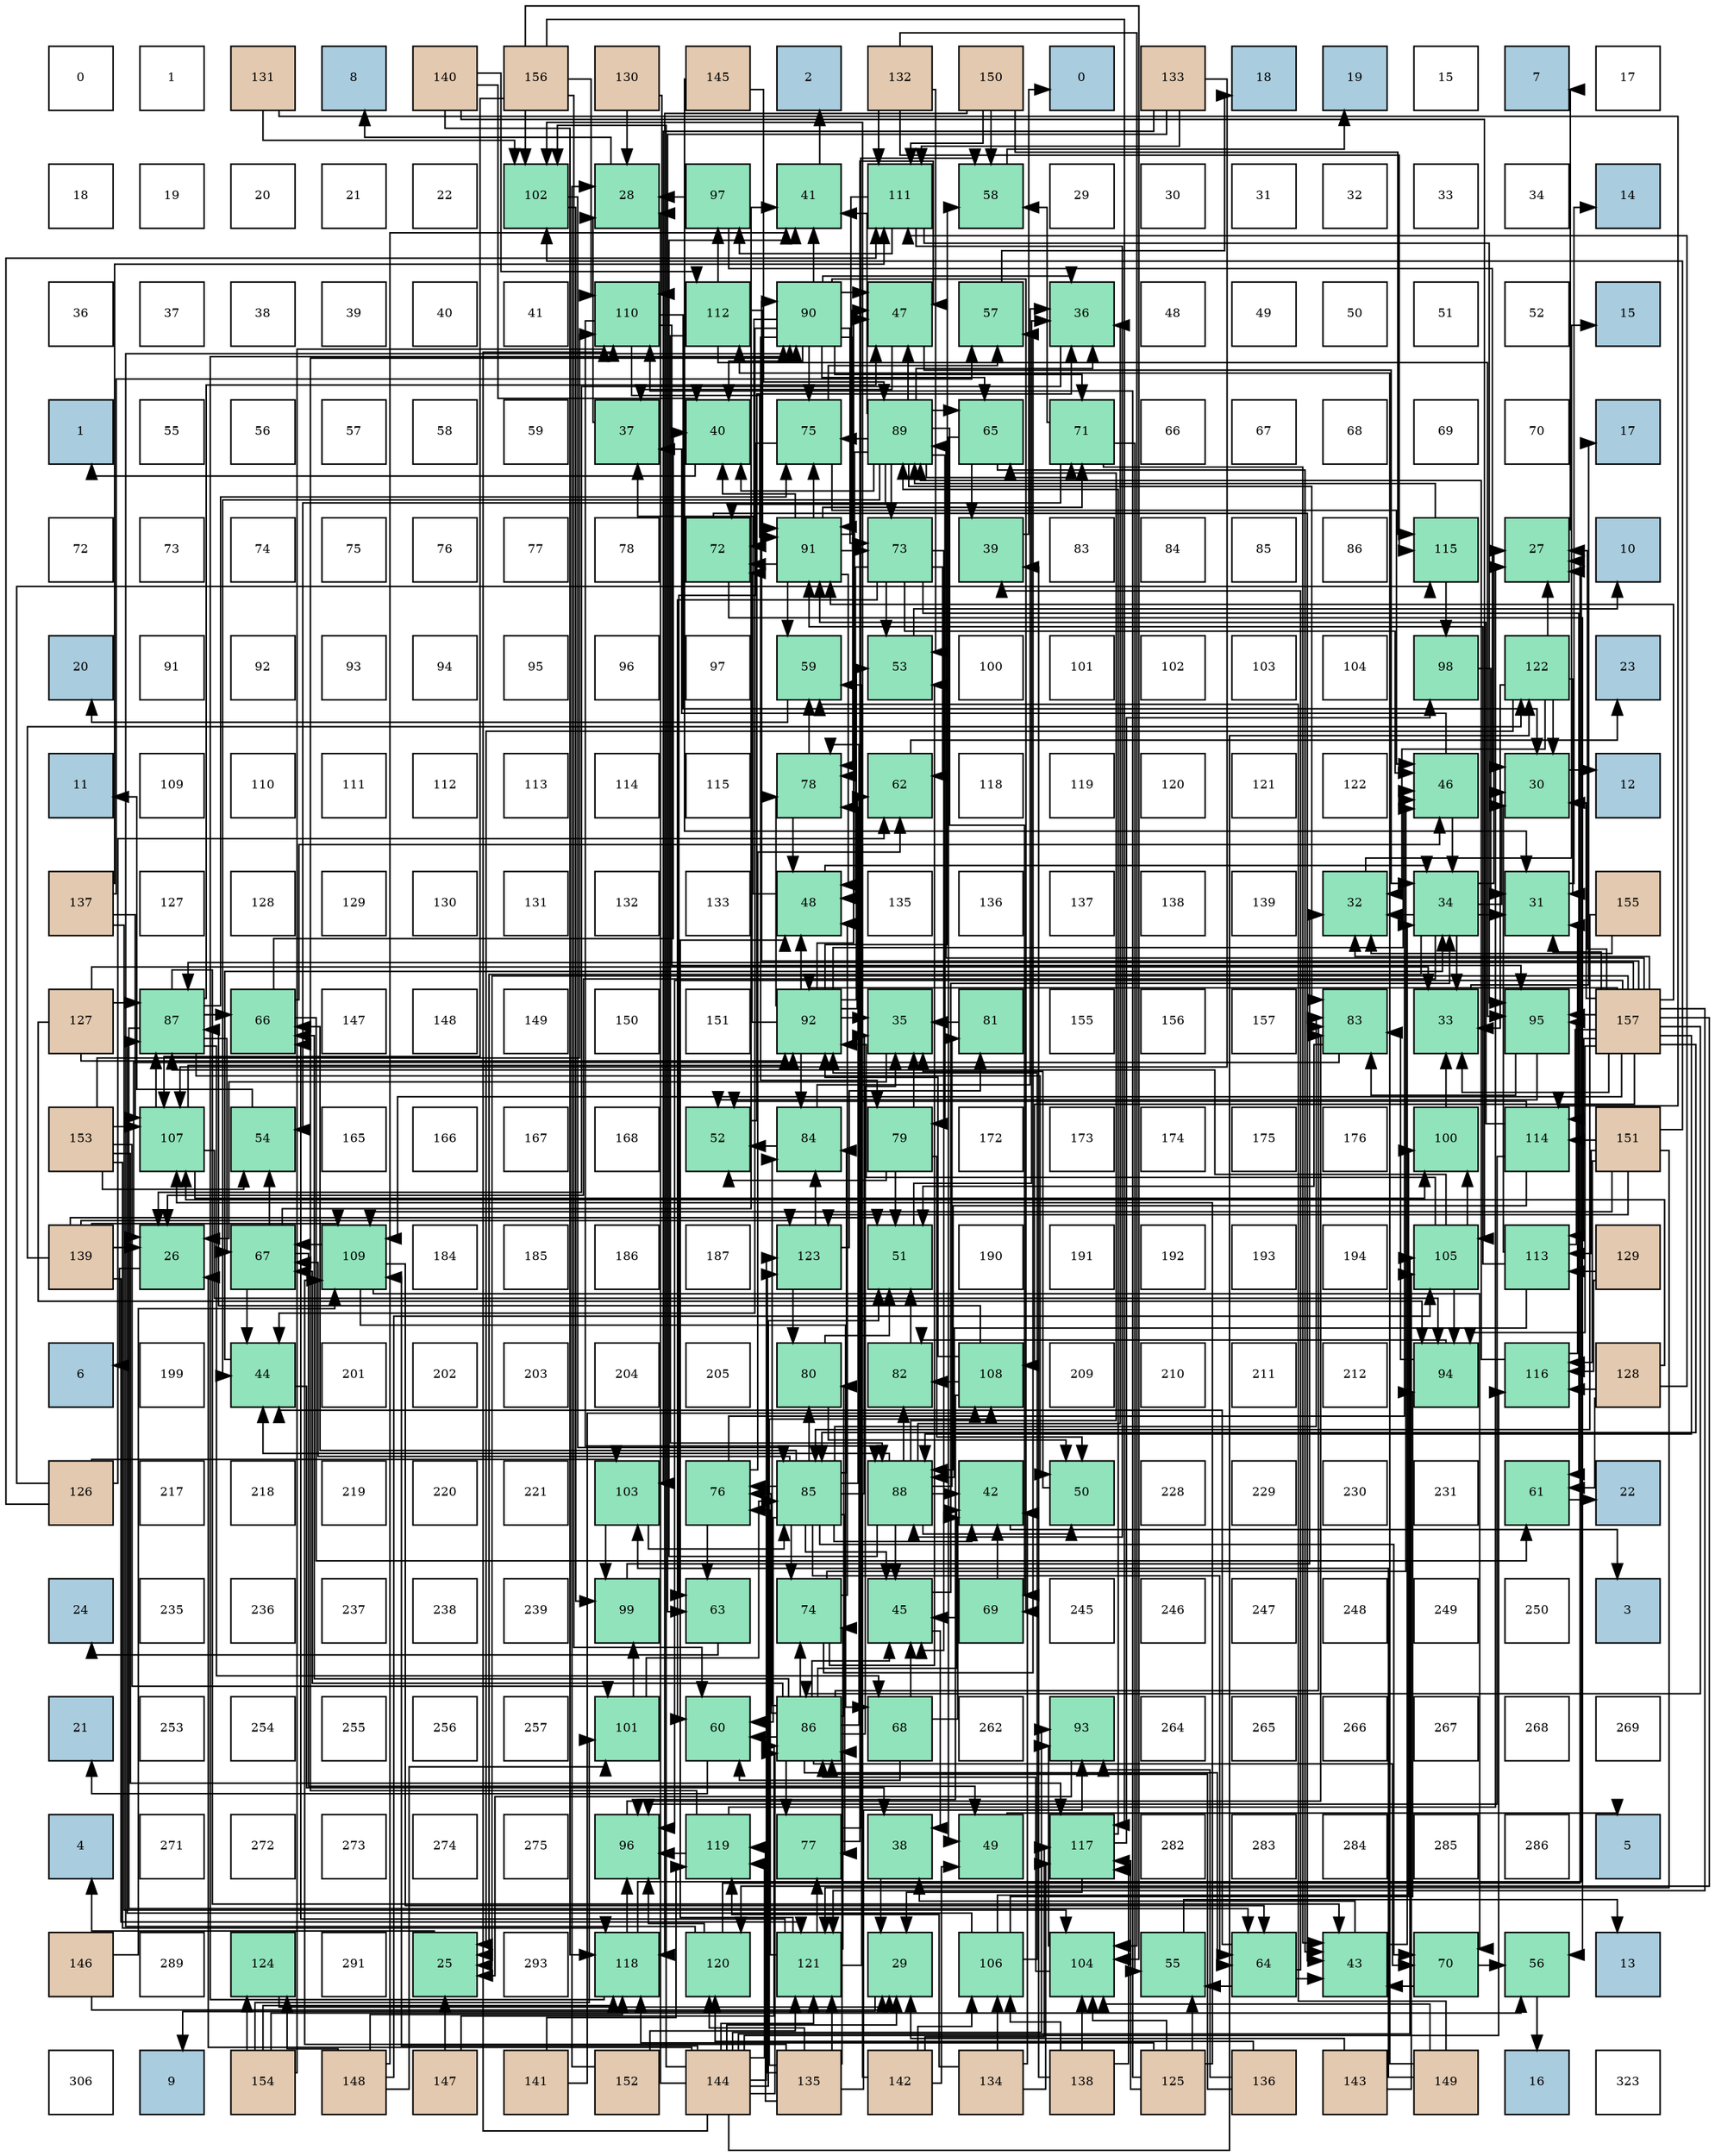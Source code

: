 digraph layout{
 rankdir=TB;
 splines=ortho;
 node [style=filled shape=square fixedsize=true width=0.6];
0[label="0", fontsize=8, fillcolor="#ffffff"];
1[label="1", fontsize=8, fillcolor="#ffffff"];
2[label="131", fontsize=8, fillcolor="#e3c9af"];
3[label="8", fontsize=8, fillcolor="#a9ccde"];
4[label="140", fontsize=8, fillcolor="#e3c9af"];
5[label="156", fontsize=8, fillcolor="#e3c9af"];
6[label="130", fontsize=8, fillcolor="#e3c9af"];
7[label="145", fontsize=8, fillcolor="#e3c9af"];
8[label="2", fontsize=8, fillcolor="#a9ccde"];
9[label="132", fontsize=8, fillcolor="#e3c9af"];
10[label="150", fontsize=8, fillcolor="#e3c9af"];
11[label="0", fontsize=8, fillcolor="#a9ccde"];
12[label="133", fontsize=8, fillcolor="#e3c9af"];
13[label="18", fontsize=8, fillcolor="#a9ccde"];
14[label="19", fontsize=8, fillcolor="#a9ccde"];
15[label="15", fontsize=8, fillcolor="#ffffff"];
16[label="7", fontsize=8, fillcolor="#a9ccde"];
17[label="17", fontsize=8, fillcolor="#ffffff"];
18[label="18", fontsize=8, fillcolor="#ffffff"];
19[label="19", fontsize=8, fillcolor="#ffffff"];
20[label="20", fontsize=8, fillcolor="#ffffff"];
21[label="21", fontsize=8, fillcolor="#ffffff"];
22[label="22", fontsize=8, fillcolor="#ffffff"];
23[label="102", fontsize=8, fillcolor="#91e3bb"];
24[label="28", fontsize=8, fillcolor="#91e3bb"];
25[label="97", fontsize=8, fillcolor="#91e3bb"];
26[label="41", fontsize=8, fillcolor="#91e3bb"];
27[label="111", fontsize=8, fillcolor="#91e3bb"];
28[label="58", fontsize=8, fillcolor="#91e3bb"];
29[label="29", fontsize=8, fillcolor="#ffffff"];
30[label="30", fontsize=8, fillcolor="#ffffff"];
31[label="31", fontsize=8, fillcolor="#ffffff"];
32[label="32", fontsize=8, fillcolor="#ffffff"];
33[label="33", fontsize=8, fillcolor="#ffffff"];
34[label="34", fontsize=8, fillcolor="#ffffff"];
35[label="14", fontsize=8, fillcolor="#a9ccde"];
36[label="36", fontsize=8, fillcolor="#ffffff"];
37[label="37", fontsize=8, fillcolor="#ffffff"];
38[label="38", fontsize=8, fillcolor="#ffffff"];
39[label="39", fontsize=8, fillcolor="#ffffff"];
40[label="40", fontsize=8, fillcolor="#ffffff"];
41[label="41", fontsize=8, fillcolor="#ffffff"];
42[label="110", fontsize=8, fillcolor="#91e3bb"];
43[label="112", fontsize=8, fillcolor="#91e3bb"];
44[label="90", fontsize=8, fillcolor="#91e3bb"];
45[label="47", fontsize=8, fillcolor="#91e3bb"];
46[label="57", fontsize=8, fillcolor="#91e3bb"];
47[label="36", fontsize=8, fillcolor="#91e3bb"];
48[label="48", fontsize=8, fillcolor="#ffffff"];
49[label="49", fontsize=8, fillcolor="#ffffff"];
50[label="50", fontsize=8, fillcolor="#ffffff"];
51[label="51", fontsize=8, fillcolor="#ffffff"];
52[label="52", fontsize=8, fillcolor="#ffffff"];
53[label="15", fontsize=8, fillcolor="#a9ccde"];
54[label="1", fontsize=8, fillcolor="#a9ccde"];
55[label="55", fontsize=8, fillcolor="#ffffff"];
56[label="56", fontsize=8, fillcolor="#ffffff"];
57[label="57", fontsize=8, fillcolor="#ffffff"];
58[label="58", fontsize=8, fillcolor="#ffffff"];
59[label="59", fontsize=8, fillcolor="#ffffff"];
60[label="37", fontsize=8, fillcolor="#91e3bb"];
61[label="40", fontsize=8, fillcolor="#91e3bb"];
62[label="75", fontsize=8, fillcolor="#91e3bb"];
63[label="89", fontsize=8, fillcolor="#91e3bb"];
64[label="65", fontsize=8, fillcolor="#91e3bb"];
65[label="71", fontsize=8, fillcolor="#91e3bb"];
66[label="66", fontsize=8, fillcolor="#ffffff"];
67[label="67", fontsize=8, fillcolor="#ffffff"];
68[label="68", fontsize=8, fillcolor="#ffffff"];
69[label="69", fontsize=8, fillcolor="#ffffff"];
70[label="70", fontsize=8, fillcolor="#ffffff"];
71[label="17", fontsize=8, fillcolor="#a9ccde"];
72[label="72", fontsize=8, fillcolor="#ffffff"];
73[label="73", fontsize=8, fillcolor="#ffffff"];
74[label="74", fontsize=8, fillcolor="#ffffff"];
75[label="75", fontsize=8, fillcolor="#ffffff"];
76[label="76", fontsize=8, fillcolor="#ffffff"];
77[label="77", fontsize=8, fillcolor="#ffffff"];
78[label="78", fontsize=8, fillcolor="#ffffff"];
79[label="72", fontsize=8, fillcolor="#91e3bb"];
80[label="91", fontsize=8, fillcolor="#91e3bb"];
81[label="73", fontsize=8, fillcolor="#91e3bb"];
82[label="39", fontsize=8, fillcolor="#91e3bb"];
83[label="83", fontsize=8, fillcolor="#ffffff"];
84[label="84", fontsize=8, fillcolor="#ffffff"];
85[label="85", fontsize=8, fillcolor="#ffffff"];
86[label="86", fontsize=8, fillcolor="#ffffff"];
87[label="115", fontsize=8, fillcolor="#91e3bb"];
88[label="27", fontsize=8, fillcolor="#91e3bb"];
89[label="10", fontsize=8, fillcolor="#a9ccde"];
90[label="20", fontsize=8, fillcolor="#a9ccde"];
91[label="91", fontsize=8, fillcolor="#ffffff"];
92[label="92", fontsize=8, fillcolor="#ffffff"];
93[label="93", fontsize=8, fillcolor="#ffffff"];
94[label="94", fontsize=8, fillcolor="#ffffff"];
95[label="95", fontsize=8, fillcolor="#ffffff"];
96[label="96", fontsize=8, fillcolor="#ffffff"];
97[label="97", fontsize=8, fillcolor="#ffffff"];
98[label="59", fontsize=8, fillcolor="#91e3bb"];
99[label="53", fontsize=8, fillcolor="#91e3bb"];
100[label="100", fontsize=8, fillcolor="#ffffff"];
101[label="101", fontsize=8, fillcolor="#ffffff"];
102[label="102", fontsize=8, fillcolor="#ffffff"];
103[label="103", fontsize=8, fillcolor="#ffffff"];
104[label="104", fontsize=8, fillcolor="#ffffff"];
105[label="98", fontsize=8, fillcolor="#91e3bb"];
106[label="122", fontsize=8, fillcolor="#91e3bb"];
107[label="23", fontsize=8, fillcolor="#a9ccde"];
108[label="11", fontsize=8, fillcolor="#a9ccde"];
109[label="109", fontsize=8, fillcolor="#ffffff"];
110[label="110", fontsize=8, fillcolor="#ffffff"];
111[label="111", fontsize=8, fillcolor="#ffffff"];
112[label="112", fontsize=8, fillcolor="#ffffff"];
113[label="113", fontsize=8, fillcolor="#ffffff"];
114[label="114", fontsize=8, fillcolor="#ffffff"];
115[label="115", fontsize=8, fillcolor="#ffffff"];
116[label="78", fontsize=8, fillcolor="#91e3bb"];
117[label="62", fontsize=8, fillcolor="#91e3bb"];
118[label="118", fontsize=8, fillcolor="#ffffff"];
119[label="119", fontsize=8, fillcolor="#ffffff"];
120[label="120", fontsize=8, fillcolor="#ffffff"];
121[label="121", fontsize=8, fillcolor="#ffffff"];
122[label="122", fontsize=8, fillcolor="#ffffff"];
123[label="46", fontsize=8, fillcolor="#91e3bb"];
124[label="30", fontsize=8, fillcolor="#91e3bb"];
125[label="12", fontsize=8, fillcolor="#a9ccde"];
126[label="137", fontsize=8, fillcolor="#e3c9af"];
127[label="127", fontsize=8, fillcolor="#ffffff"];
128[label="128", fontsize=8, fillcolor="#ffffff"];
129[label="129", fontsize=8, fillcolor="#ffffff"];
130[label="130", fontsize=8, fillcolor="#ffffff"];
131[label="131", fontsize=8, fillcolor="#ffffff"];
132[label="132", fontsize=8, fillcolor="#ffffff"];
133[label="133", fontsize=8, fillcolor="#ffffff"];
134[label="48", fontsize=8, fillcolor="#91e3bb"];
135[label="135", fontsize=8, fillcolor="#ffffff"];
136[label="136", fontsize=8, fillcolor="#ffffff"];
137[label="137", fontsize=8, fillcolor="#ffffff"];
138[label="138", fontsize=8, fillcolor="#ffffff"];
139[label="139", fontsize=8, fillcolor="#ffffff"];
140[label="32", fontsize=8, fillcolor="#91e3bb"];
141[label="34", fontsize=8, fillcolor="#91e3bb"];
142[label="31", fontsize=8, fillcolor="#91e3bb"];
143[label="155", fontsize=8, fillcolor="#e3c9af"];
144[label="127", fontsize=8, fillcolor="#e3c9af"];
145[label="87", fontsize=8, fillcolor="#91e3bb"];
146[label="66", fontsize=8, fillcolor="#91e3bb"];
147[label="147", fontsize=8, fillcolor="#ffffff"];
148[label="148", fontsize=8, fillcolor="#ffffff"];
149[label="149", fontsize=8, fillcolor="#ffffff"];
150[label="150", fontsize=8, fillcolor="#ffffff"];
151[label="151", fontsize=8, fillcolor="#ffffff"];
152[label="92", fontsize=8, fillcolor="#91e3bb"];
153[label="35", fontsize=8, fillcolor="#91e3bb"];
154[label="81", fontsize=8, fillcolor="#91e3bb"];
155[label="155", fontsize=8, fillcolor="#ffffff"];
156[label="156", fontsize=8, fillcolor="#ffffff"];
157[label="157", fontsize=8, fillcolor="#ffffff"];
158[label="83", fontsize=8, fillcolor="#91e3bb"];
159[label="33", fontsize=8, fillcolor="#91e3bb"];
160[label="95", fontsize=8, fillcolor="#91e3bb"];
161[label="157", fontsize=8, fillcolor="#e3c9af"];
162[label="153", fontsize=8, fillcolor="#e3c9af"];
163[label="107", fontsize=8, fillcolor="#91e3bb"];
164[label="54", fontsize=8, fillcolor="#91e3bb"];
165[label="165", fontsize=8, fillcolor="#ffffff"];
166[label="166", fontsize=8, fillcolor="#ffffff"];
167[label="167", fontsize=8, fillcolor="#ffffff"];
168[label="168", fontsize=8, fillcolor="#ffffff"];
169[label="52", fontsize=8, fillcolor="#91e3bb"];
170[label="84", fontsize=8, fillcolor="#91e3bb"];
171[label="79", fontsize=8, fillcolor="#91e3bb"];
172[label="172", fontsize=8, fillcolor="#ffffff"];
173[label="173", fontsize=8, fillcolor="#ffffff"];
174[label="174", fontsize=8, fillcolor="#ffffff"];
175[label="175", fontsize=8, fillcolor="#ffffff"];
176[label="176", fontsize=8, fillcolor="#ffffff"];
177[label="100", fontsize=8, fillcolor="#91e3bb"];
178[label="114", fontsize=8, fillcolor="#91e3bb"];
179[label="151", fontsize=8, fillcolor="#e3c9af"];
180[label="139", fontsize=8, fillcolor="#e3c9af"];
181[label="26", fontsize=8, fillcolor="#91e3bb"];
182[label="67", fontsize=8, fillcolor="#91e3bb"];
183[label="109", fontsize=8, fillcolor="#91e3bb"];
184[label="184", fontsize=8, fillcolor="#ffffff"];
185[label="185", fontsize=8, fillcolor="#ffffff"];
186[label="186", fontsize=8, fillcolor="#ffffff"];
187[label="187", fontsize=8, fillcolor="#ffffff"];
188[label="123", fontsize=8, fillcolor="#91e3bb"];
189[label="51", fontsize=8, fillcolor="#91e3bb"];
190[label="190", fontsize=8, fillcolor="#ffffff"];
191[label="191", fontsize=8, fillcolor="#ffffff"];
192[label="192", fontsize=8, fillcolor="#ffffff"];
193[label="193", fontsize=8, fillcolor="#ffffff"];
194[label="194", fontsize=8, fillcolor="#ffffff"];
195[label="105", fontsize=8, fillcolor="#91e3bb"];
196[label="113", fontsize=8, fillcolor="#91e3bb"];
197[label="129", fontsize=8, fillcolor="#e3c9af"];
198[label="6", fontsize=8, fillcolor="#a9ccde"];
199[label="199", fontsize=8, fillcolor="#ffffff"];
200[label="44", fontsize=8, fillcolor="#91e3bb"];
201[label="201", fontsize=8, fillcolor="#ffffff"];
202[label="202", fontsize=8, fillcolor="#ffffff"];
203[label="203", fontsize=8, fillcolor="#ffffff"];
204[label="204", fontsize=8, fillcolor="#ffffff"];
205[label="205", fontsize=8, fillcolor="#ffffff"];
206[label="80", fontsize=8, fillcolor="#91e3bb"];
207[label="82", fontsize=8, fillcolor="#91e3bb"];
208[label="108", fontsize=8, fillcolor="#91e3bb"];
209[label="209", fontsize=8, fillcolor="#ffffff"];
210[label="210", fontsize=8, fillcolor="#ffffff"];
211[label="211", fontsize=8, fillcolor="#ffffff"];
212[label="212", fontsize=8, fillcolor="#ffffff"];
213[label="94", fontsize=8, fillcolor="#91e3bb"];
214[label="116", fontsize=8, fillcolor="#91e3bb"];
215[label="128", fontsize=8, fillcolor="#e3c9af"];
216[label="126", fontsize=8, fillcolor="#e3c9af"];
217[label="217", fontsize=8, fillcolor="#ffffff"];
218[label="218", fontsize=8, fillcolor="#ffffff"];
219[label="219", fontsize=8, fillcolor="#ffffff"];
220[label="220", fontsize=8, fillcolor="#ffffff"];
221[label="221", fontsize=8, fillcolor="#ffffff"];
222[label="103", fontsize=8, fillcolor="#91e3bb"];
223[label="76", fontsize=8, fillcolor="#91e3bb"];
224[label="85", fontsize=8, fillcolor="#91e3bb"];
225[label="88", fontsize=8, fillcolor="#91e3bb"];
226[label="42", fontsize=8, fillcolor="#91e3bb"];
227[label="50", fontsize=8, fillcolor="#91e3bb"];
228[label="228", fontsize=8, fillcolor="#ffffff"];
229[label="229", fontsize=8, fillcolor="#ffffff"];
230[label="230", fontsize=8, fillcolor="#ffffff"];
231[label="231", fontsize=8, fillcolor="#ffffff"];
232[label="61", fontsize=8, fillcolor="#91e3bb"];
233[label="22", fontsize=8, fillcolor="#a9ccde"];
234[label="24", fontsize=8, fillcolor="#a9ccde"];
235[label="235", fontsize=8, fillcolor="#ffffff"];
236[label="236", fontsize=8, fillcolor="#ffffff"];
237[label="237", fontsize=8, fillcolor="#ffffff"];
238[label="238", fontsize=8, fillcolor="#ffffff"];
239[label="239", fontsize=8, fillcolor="#ffffff"];
240[label="99", fontsize=8, fillcolor="#91e3bb"];
241[label="63", fontsize=8, fillcolor="#91e3bb"];
242[label="74", fontsize=8, fillcolor="#91e3bb"];
243[label="45", fontsize=8, fillcolor="#91e3bb"];
244[label="69", fontsize=8, fillcolor="#91e3bb"];
245[label="245", fontsize=8, fillcolor="#ffffff"];
246[label="246", fontsize=8, fillcolor="#ffffff"];
247[label="247", fontsize=8, fillcolor="#ffffff"];
248[label="248", fontsize=8, fillcolor="#ffffff"];
249[label="249", fontsize=8, fillcolor="#ffffff"];
250[label="250", fontsize=8, fillcolor="#ffffff"];
251[label="3", fontsize=8, fillcolor="#a9ccde"];
252[label="21", fontsize=8, fillcolor="#a9ccde"];
253[label="253", fontsize=8, fillcolor="#ffffff"];
254[label="254", fontsize=8, fillcolor="#ffffff"];
255[label="255", fontsize=8, fillcolor="#ffffff"];
256[label="256", fontsize=8, fillcolor="#ffffff"];
257[label="257", fontsize=8, fillcolor="#ffffff"];
258[label="101", fontsize=8, fillcolor="#91e3bb"];
259[label="60", fontsize=8, fillcolor="#91e3bb"];
260[label="86", fontsize=8, fillcolor="#91e3bb"];
261[label="68", fontsize=8, fillcolor="#91e3bb"];
262[label="262", fontsize=8, fillcolor="#ffffff"];
263[label="93", fontsize=8, fillcolor="#91e3bb"];
264[label="264", fontsize=8, fillcolor="#ffffff"];
265[label="265", fontsize=8, fillcolor="#ffffff"];
266[label="266", fontsize=8, fillcolor="#ffffff"];
267[label="267", fontsize=8, fillcolor="#ffffff"];
268[label="268", fontsize=8, fillcolor="#ffffff"];
269[label="269", fontsize=8, fillcolor="#ffffff"];
270[label="4", fontsize=8, fillcolor="#a9ccde"];
271[label="271", fontsize=8, fillcolor="#ffffff"];
272[label="272", fontsize=8, fillcolor="#ffffff"];
273[label="273", fontsize=8, fillcolor="#ffffff"];
274[label="274", fontsize=8, fillcolor="#ffffff"];
275[label="275", fontsize=8, fillcolor="#ffffff"];
276[label="96", fontsize=8, fillcolor="#91e3bb"];
277[label="119", fontsize=8, fillcolor="#91e3bb"];
278[label="77", fontsize=8, fillcolor="#91e3bb"];
279[label="38", fontsize=8, fillcolor="#91e3bb"];
280[label="49", fontsize=8, fillcolor="#91e3bb"];
281[label="117", fontsize=8, fillcolor="#91e3bb"];
282[label="282", fontsize=8, fillcolor="#ffffff"];
283[label="283", fontsize=8, fillcolor="#ffffff"];
284[label="284", fontsize=8, fillcolor="#ffffff"];
285[label="285", fontsize=8, fillcolor="#ffffff"];
286[label="286", fontsize=8, fillcolor="#ffffff"];
287[label="5", fontsize=8, fillcolor="#a9ccde"];
288[label="146", fontsize=8, fillcolor="#e3c9af"];
289[label="289", fontsize=8, fillcolor="#ffffff"];
290[label="124", fontsize=8, fillcolor="#91e3bb"];
291[label="291", fontsize=8, fillcolor="#ffffff"];
292[label="25", fontsize=8, fillcolor="#91e3bb"];
293[label="293", fontsize=8, fillcolor="#ffffff"];
294[label="118", fontsize=8, fillcolor="#91e3bb"];
295[label="120", fontsize=8, fillcolor="#91e3bb"];
296[label="121", fontsize=8, fillcolor="#91e3bb"];
297[label="29", fontsize=8, fillcolor="#91e3bb"];
298[label="106", fontsize=8, fillcolor="#91e3bb"];
299[label="104", fontsize=8, fillcolor="#91e3bb"];
300[label="55", fontsize=8, fillcolor="#91e3bb"];
301[label="64", fontsize=8, fillcolor="#91e3bb"];
302[label="43", fontsize=8, fillcolor="#91e3bb"];
303[label="70", fontsize=8, fillcolor="#91e3bb"];
304[label="56", fontsize=8, fillcolor="#91e3bb"];
305[label="13", fontsize=8, fillcolor="#a9ccde"];
306[label="306", fontsize=8, fillcolor="#ffffff"];
307[label="9", fontsize=8, fillcolor="#a9ccde"];
308[label="154", fontsize=8, fillcolor="#e3c9af"];
309[label="148", fontsize=8, fillcolor="#e3c9af"];
310[label="147", fontsize=8, fillcolor="#e3c9af"];
311[label="141", fontsize=8, fillcolor="#e3c9af"];
312[label="152", fontsize=8, fillcolor="#e3c9af"];
313[label="144", fontsize=8, fillcolor="#e3c9af"];
314[label="135", fontsize=8, fillcolor="#e3c9af"];
315[label="142", fontsize=8, fillcolor="#e3c9af"];
316[label="134", fontsize=8, fillcolor="#e3c9af"];
317[label="138", fontsize=8, fillcolor="#e3c9af"];
318[label="125", fontsize=8, fillcolor="#e3c9af"];
319[label="136", fontsize=8, fillcolor="#e3c9af"];
320[label="143", fontsize=8, fillcolor="#e3c9af"];
321[label="149", fontsize=8, fillcolor="#e3c9af"];
322[label="16", fontsize=8, fillcolor="#a9ccde"];
323[label="323", fontsize=8, fillcolor="#ffffff"];
edge [constraint=false, style=vis];292 -> 270;
181 -> 198;
88 -> 16;
24 -> 3;
297 -> 307;
124 -> 125;
142 -> 35;
140 -> 53;
159 -> 71;
141 -> 292;
141 -> 181;
141 -> 88;
141 -> 124;
141 -> 142;
141 -> 140;
141 -> 159;
153 -> 181;
47 -> 181;
60 -> 24;
279 -> 297;
82 -> 11;
61 -> 54;
26 -> 8;
226 -> 251;
302 -> 141;
302 -> 279;
200 -> 141;
200 -> 279;
243 -> 141;
243 -> 279;
123 -> 141;
123 -> 60;
45 -> 141;
45 -> 60;
134 -> 141;
134 -> 60;
280 -> 287;
227 -> 153;
189 -> 47;
169 -> 47;
99 -> 89;
164 -> 108;
300 -> 305;
304 -> 322;
46 -> 13;
28 -> 14;
98 -> 90;
259 -> 252;
232 -> 233;
117 -> 107;
241 -> 234;
301 -> 82;
301 -> 302;
301 -> 200;
301 -> 300;
64 -> 82;
64 -> 302;
64 -> 280;
146 -> 61;
146 -> 123;
146 -> 232;
182 -> 26;
182 -> 200;
182 -> 280;
182 -> 164;
261 -> 226;
261 -> 243;
261 -> 259;
244 -> 226;
244 -> 243;
303 -> 302;
303 -> 304;
65 -> 302;
65 -> 164;
65 -> 300;
65 -> 28;
79 -> 302;
79 -> 304;
81 -> 243;
81 -> 123;
81 -> 134;
81 -> 99;
81 -> 259;
81 -> 232;
81 -> 117;
242 -> 123;
242 -> 134;
242 -> 99;
242 -> 46;
62 -> 123;
62 -> 46;
62 -> 241;
223 -> 123;
223 -> 117;
223 -> 241;
278 -> 45;
278 -> 28;
116 -> 134;
116 -> 98;
171 -> 153;
171 -> 227;
171 -> 189;
171 -> 169;
206 -> 227;
206 -> 189;
154 -> 153;
207 -> 189;
158 -> 181;
158 -> 189;
170 -> 47;
170 -> 169;
224 -> 153;
224 -> 226;
224 -> 243;
224 -> 259;
224 -> 301;
224 -> 146;
224 -> 182;
224 -> 303;
224 -> 242;
224 -> 223;
224 -> 278;
224 -> 116;
224 -> 206;
224 -> 158;
224 -> 170;
260 -> 153;
260 -> 226;
260 -> 243;
260 -> 259;
260 -> 301;
260 -> 146;
260 -> 182;
260 -> 303;
260 -> 242;
260 -> 223;
260 -> 278;
260 -> 116;
260 -> 206;
260 -> 158;
260 -> 170;
145 -> 302;
145 -> 45;
145 -> 227;
145 -> 301;
145 -> 146;
145 -> 182;
145 -> 261;
145 -> 62;
225 -> 47;
225 -> 26;
225 -> 226;
225 -> 200;
225 -> 243;
225 -> 227;
225 -> 64;
225 -> 154;
225 -> 207;
63 -> 47;
63 -> 61;
63 -> 26;
63 -> 200;
63 -> 45;
63 -> 64;
63 -> 244;
63 -> 65;
63 -> 79;
63 -> 81;
63 -> 62;
63 -> 116;
63 -> 171;
63 -> 158;
44 -> 47;
44 -> 61;
44 -> 26;
44 -> 200;
44 -> 45;
44 -> 64;
44 -> 244;
44 -> 65;
44 -> 79;
44 -> 81;
44 -> 62;
44 -> 116;
44 -> 171;
80 -> 61;
80 -> 45;
80 -> 134;
80 -> 98;
80 -> 65;
80 -> 79;
80 -> 81;
80 -> 62;
152 -> 153;
152 -> 123;
152 -> 45;
152 -> 134;
152 -> 99;
152 -> 28;
152 -> 117;
152 -> 79;
152 -> 116;
152 -> 170;
263 -> 292;
213 -> 207;
213 -> 158;
160 -> 169;
160 -> 158;
276 -> 158;
25 -> 24;
25 -> 124;
105 -> 142;
240 -> 140;
177 -> 159;
258 -> 224;
258 -> 240;
23 -> 224;
23 -> 240;
222 -> 224;
222 -> 240;
299 -> 260;
299 -> 263;
195 -> 145;
195 -> 152;
195 -> 213;
195 -> 177;
298 -> 145;
298 -> 152;
298 -> 213;
298 -> 177;
163 -> 145;
163 -> 152;
163 -> 213;
163 -> 177;
208 -> 207;
208 -> 145;
208 -> 152;
208 -> 276;
183 -> 301;
183 -> 182;
183 -> 261;
183 -> 303;
42 -> 124;
42 -> 225;
42 -> 80;
42 -> 160;
27 -> 225;
27 -> 80;
27 -> 160;
27 -> 25;
43 -> 225;
43 -> 80;
43 -> 160;
43 -> 25;
196 -> 124;
196 -> 225;
196 -> 80;
196 -> 160;
178 -> 169;
178 -> 225;
178 -> 80;
178 -> 276;
87 -> 63;
87 -> 105;
214 -> 142;
214 -> 63;
281 -> 297;
281 -> 63;
281 -> 105;
294 -> 88;
294 -> 44;
294 -> 276;
277 -> 88;
277 -> 44;
277 -> 276;
295 -> 88;
295 -> 44;
295 -> 276;
296 -> 134;
296 -> 98;
296 -> 146;
296 -> 242;
296 -> 223;
296 -> 278;
106 -> 292;
106 -> 88;
106 -> 124;
106 -> 142;
106 -> 140;
106 -> 159;
188 -> 206;
188 -> 154;
188 -> 170;
290 -> 297;
318 -> 300;
318 -> 299;
318 -> 163;
318 -> 42;
318 -> 281;
318 -> 294;
216 -> 117;
216 -> 222;
216 -> 27;
216 -> 87;
144 -> 159;
144 -> 145;
144 -> 152;
144 -> 213;
215 -> 232;
215 -> 163;
215 -> 27;
215 -> 214;
197 -> 196;
197 -> 214;
6 -> 24;
6 -> 42;
2 -> 23;
2 -> 178;
9 -> 99;
9 -> 299;
9 -> 27;
9 -> 87;
12 -> 241;
12 -> 222;
12 -> 163;
12 -> 27;
316 -> 226;
316 -> 298;
316 -> 281;
316 -> 277;
314 -> 260;
314 -> 263;
314 -> 208;
314 -> 183;
314 -> 277;
314 -> 295;
314 -> 296;
314 -> 188;
319 -> 260;
319 -> 263;
319 -> 295;
126 -> 46;
126 -> 299;
126 -> 163;
126 -> 27;
317 -> 82;
317 -> 299;
317 -> 298;
317 -> 281;
180 -> 181;
180 -> 189;
180 -> 183;
180 -> 296;
180 -> 106;
180 -> 188;
4 -> 61;
4 -> 195;
4 -> 43;
4 -> 294;
311 -> 208;
311 -> 277;
315 -> 280;
315 -> 23;
315 -> 298;
315 -> 281;
320 -> 297;
320 -> 195;
313 -> 181;
313 -> 24;
313 -> 297;
313 -> 189;
313 -> 260;
313 -> 263;
313 -> 23;
313 -> 195;
313 -> 183;
313 -> 42;
313 -> 214;
313 -> 277;
313 -> 296;
313 -> 106;
313 -> 188;
7 -> 142;
7 -> 63;
288 -> 297;
288 -> 183;
310 -> 292;
310 -> 260;
309 -> 26;
309 -> 258;
309 -> 195;
309 -> 294;
309 -> 290;
321 -> 98;
321 -> 222;
321 -> 299;
321 -> 43;
10 -> 28;
10 -> 27;
10 -> 87;
10 -> 294;
179 -> 23;
179 -> 183;
179 -> 196;
179 -> 178;
179 -> 214;
179 -> 296;
179 -> 188;
312 -> 24;
312 -> 296;
162 -> 164;
162 -> 258;
162 -> 163;
162 -> 42;
162 -> 281;
162 -> 294;
308 -> 304;
308 -> 258;
308 -> 42;
308 -> 294;
308 -> 290;
143 -> 140;
143 -> 224;
5 -> 259;
5 -> 23;
5 -> 299;
5 -> 163;
5 -> 42;
5 -> 281;
161 -> 292;
161 -> 88;
161 -> 124;
161 -> 142;
161 -> 140;
161 -> 159;
161 -> 224;
161 -> 260;
161 -> 145;
161 -> 225;
161 -> 63;
161 -> 44;
161 -> 80;
161 -> 152;
161 -> 213;
161 -> 160;
161 -> 276;
161 -> 208;
161 -> 183;
161 -> 196;
161 -> 178;
161 -> 295;
161 -> 296;
edge [constraint=true, style=invis];
0 -> 18 -> 36 -> 54 -> 72 -> 90 -> 108 -> 126 -> 144 -> 162 -> 180 -> 198 -> 216 -> 234 -> 252 -> 270 -> 288 -> 306;
1 -> 19 -> 37 -> 55 -> 73 -> 91 -> 109 -> 127 -> 145 -> 163 -> 181 -> 199 -> 217 -> 235 -> 253 -> 271 -> 289 -> 307;
2 -> 20 -> 38 -> 56 -> 74 -> 92 -> 110 -> 128 -> 146 -> 164 -> 182 -> 200 -> 218 -> 236 -> 254 -> 272 -> 290 -> 308;
3 -> 21 -> 39 -> 57 -> 75 -> 93 -> 111 -> 129 -> 147 -> 165 -> 183 -> 201 -> 219 -> 237 -> 255 -> 273 -> 291 -> 309;
4 -> 22 -> 40 -> 58 -> 76 -> 94 -> 112 -> 130 -> 148 -> 166 -> 184 -> 202 -> 220 -> 238 -> 256 -> 274 -> 292 -> 310;
5 -> 23 -> 41 -> 59 -> 77 -> 95 -> 113 -> 131 -> 149 -> 167 -> 185 -> 203 -> 221 -> 239 -> 257 -> 275 -> 293 -> 311;
6 -> 24 -> 42 -> 60 -> 78 -> 96 -> 114 -> 132 -> 150 -> 168 -> 186 -> 204 -> 222 -> 240 -> 258 -> 276 -> 294 -> 312;
7 -> 25 -> 43 -> 61 -> 79 -> 97 -> 115 -> 133 -> 151 -> 169 -> 187 -> 205 -> 223 -> 241 -> 259 -> 277 -> 295 -> 313;
8 -> 26 -> 44 -> 62 -> 80 -> 98 -> 116 -> 134 -> 152 -> 170 -> 188 -> 206 -> 224 -> 242 -> 260 -> 278 -> 296 -> 314;
9 -> 27 -> 45 -> 63 -> 81 -> 99 -> 117 -> 135 -> 153 -> 171 -> 189 -> 207 -> 225 -> 243 -> 261 -> 279 -> 297 -> 315;
10 -> 28 -> 46 -> 64 -> 82 -> 100 -> 118 -> 136 -> 154 -> 172 -> 190 -> 208 -> 226 -> 244 -> 262 -> 280 -> 298 -> 316;
11 -> 29 -> 47 -> 65 -> 83 -> 101 -> 119 -> 137 -> 155 -> 173 -> 191 -> 209 -> 227 -> 245 -> 263 -> 281 -> 299 -> 317;
12 -> 30 -> 48 -> 66 -> 84 -> 102 -> 120 -> 138 -> 156 -> 174 -> 192 -> 210 -> 228 -> 246 -> 264 -> 282 -> 300 -> 318;
13 -> 31 -> 49 -> 67 -> 85 -> 103 -> 121 -> 139 -> 157 -> 175 -> 193 -> 211 -> 229 -> 247 -> 265 -> 283 -> 301 -> 319;
14 -> 32 -> 50 -> 68 -> 86 -> 104 -> 122 -> 140 -> 158 -> 176 -> 194 -> 212 -> 230 -> 248 -> 266 -> 284 -> 302 -> 320;
15 -> 33 -> 51 -> 69 -> 87 -> 105 -> 123 -> 141 -> 159 -> 177 -> 195 -> 213 -> 231 -> 249 -> 267 -> 285 -> 303 -> 321;
16 -> 34 -> 52 -> 70 -> 88 -> 106 -> 124 -> 142 -> 160 -> 178 -> 196 -> 214 -> 232 -> 250 -> 268 -> 286 -> 304 -> 322;
17 -> 35 -> 53 -> 71 -> 89 -> 107 -> 125 -> 143 -> 161 -> 179 -> 197 -> 215 -> 233 -> 251 -> 269 -> 287 -> 305 -> 323;
rank = same {0 -> 1 -> 2 -> 3 -> 4 -> 5 -> 6 -> 7 -> 8 -> 9 -> 10 -> 11 -> 12 -> 13 -> 14 -> 15 -> 16 -> 17};
rank = same {18 -> 19 -> 20 -> 21 -> 22 -> 23 -> 24 -> 25 -> 26 -> 27 -> 28 -> 29 -> 30 -> 31 -> 32 -> 33 -> 34 -> 35};
rank = same {36 -> 37 -> 38 -> 39 -> 40 -> 41 -> 42 -> 43 -> 44 -> 45 -> 46 -> 47 -> 48 -> 49 -> 50 -> 51 -> 52 -> 53};
rank = same {54 -> 55 -> 56 -> 57 -> 58 -> 59 -> 60 -> 61 -> 62 -> 63 -> 64 -> 65 -> 66 -> 67 -> 68 -> 69 -> 70 -> 71};
rank = same {72 -> 73 -> 74 -> 75 -> 76 -> 77 -> 78 -> 79 -> 80 -> 81 -> 82 -> 83 -> 84 -> 85 -> 86 -> 87 -> 88 -> 89};
rank = same {90 -> 91 -> 92 -> 93 -> 94 -> 95 -> 96 -> 97 -> 98 -> 99 -> 100 -> 101 -> 102 -> 103 -> 104 -> 105 -> 106 -> 107};
rank = same {108 -> 109 -> 110 -> 111 -> 112 -> 113 -> 114 -> 115 -> 116 -> 117 -> 118 -> 119 -> 120 -> 121 -> 122 -> 123 -> 124 -> 125};
rank = same {126 -> 127 -> 128 -> 129 -> 130 -> 131 -> 132 -> 133 -> 134 -> 135 -> 136 -> 137 -> 138 -> 139 -> 140 -> 141 -> 142 -> 143};
rank = same {144 -> 145 -> 146 -> 147 -> 148 -> 149 -> 150 -> 151 -> 152 -> 153 -> 154 -> 155 -> 156 -> 157 -> 158 -> 159 -> 160 -> 161};
rank = same {162 -> 163 -> 164 -> 165 -> 166 -> 167 -> 168 -> 169 -> 170 -> 171 -> 172 -> 173 -> 174 -> 175 -> 176 -> 177 -> 178 -> 179};
rank = same {180 -> 181 -> 182 -> 183 -> 184 -> 185 -> 186 -> 187 -> 188 -> 189 -> 190 -> 191 -> 192 -> 193 -> 194 -> 195 -> 196 -> 197};
rank = same {198 -> 199 -> 200 -> 201 -> 202 -> 203 -> 204 -> 205 -> 206 -> 207 -> 208 -> 209 -> 210 -> 211 -> 212 -> 213 -> 214 -> 215};
rank = same {216 -> 217 -> 218 -> 219 -> 220 -> 221 -> 222 -> 223 -> 224 -> 225 -> 226 -> 227 -> 228 -> 229 -> 230 -> 231 -> 232 -> 233};
rank = same {234 -> 235 -> 236 -> 237 -> 238 -> 239 -> 240 -> 241 -> 242 -> 243 -> 244 -> 245 -> 246 -> 247 -> 248 -> 249 -> 250 -> 251};
rank = same {252 -> 253 -> 254 -> 255 -> 256 -> 257 -> 258 -> 259 -> 260 -> 261 -> 262 -> 263 -> 264 -> 265 -> 266 -> 267 -> 268 -> 269};
rank = same {270 -> 271 -> 272 -> 273 -> 274 -> 275 -> 276 -> 277 -> 278 -> 279 -> 280 -> 281 -> 282 -> 283 -> 284 -> 285 -> 286 -> 287};
rank = same {288 -> 289 -> 290 -> 291 -> 292 -> 293 -> 294 -> 295 -> 296 -> 297 -> 298 -> 299 -> 300 -> 301 -> 302 -> 303 -> 304 -> 305};
rank = same {306 -> 307 -> 308 -> 309 -> 310 -> 311 -> 312 -> 313 -> 314 -> 315 -> 316 -> 317 -> 318 -> 319 -> 320 -> 321 -> 322 -> 323};
}